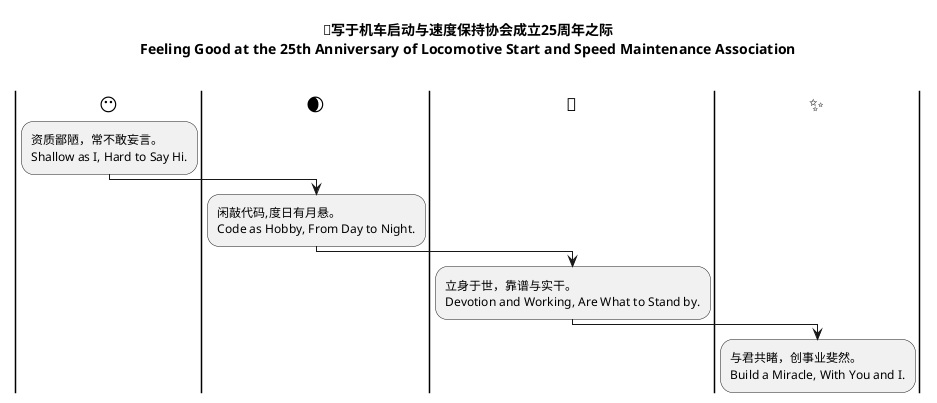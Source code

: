 @startuml

' package "Yin" #LightBlue {
'     card #LightBlue "资质鄙陋,常不敢妄言。\nShallow as I, Hard to Say Hi." as card1
'     card #LightBlue "立身于世，靠谱与实干。\nCode as Hobby, From Day to Night." as card2
' }

' package "In" #DarkSalmon {
'     card #DarkSalmon "闲敲代码,度日有月悬。\nDevotion and Working, Are What to Stand by." as card3
'     card #DarkSalmon "与君共睹，创事业斐然。\nBuild a Miracle, With You and I." as card4
' }

' card1 -[hidden]-> card2
' card3 -[hidden]-> card4

title 🚂写于机车启动与速度保持协会成立25周年之际\nFeeling Good at the 25th Anniversary of Locomotive Start and Speed Maintenance Association\n
skinparam monochrome true
skinparam defaultFontName Helvetica 
|😶|
:资质鄙陋，常不敢妄言。
Shallow as I, Hard to Say Hi.;
|🌒|
:闲敲代码,度日有月悬。
Code as Hobby, From Day to Night.;
|🔨|
:立身于世，靠谱与实干。
Devotion and Working, Are What to Stand by.;
|✨|
:与君共睹，创事业斐然。
Build a Miracle, With You and I.;

@enduml
